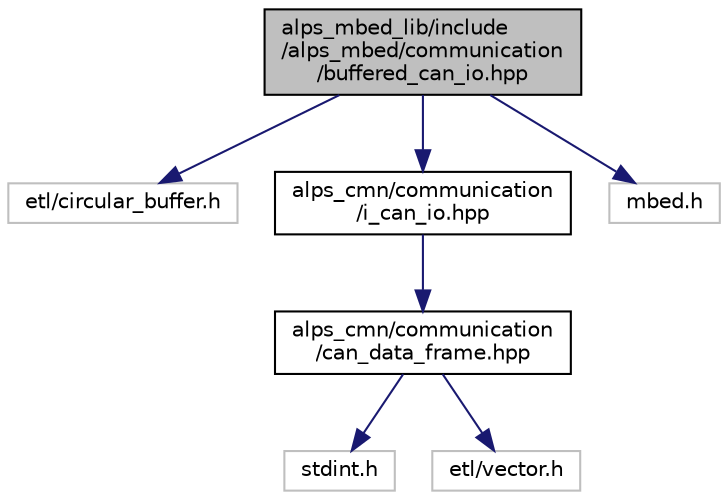digraph "alps_mbed_lib/include/alps_mbed/communication/buffered_can_io.hpp"
{
 // LATEX_PDF_SIZE
  edge [fontname="Helvetica",fontsize="10",labelfontname="Helvetica",labelfontsize="10"];
  node [fontname="Helvetica",fontsize="10",shape=record];
  Node1 [label="alps_mbed_lib/include\l/alps_mbed/communication\l/buffered_can_io.hpp",height=0.2,width=0.4,color="black", fillcolor="grey75", style="filled", fontcolor="black",tooltip="MbedのCAN通信IOクラス"];
  Node1 -> Node2 [color="midnightblue",fontsize="10",style="solid",fontname="Helvetica"];
  Node2 [label="etl/circular_buffer.h",height=0.2,width=0.4,color="grey75", fillcolor="white", style="filled",tooltip=" "];
  Node1 -> Node3 [color="midnightblue",fontsize="10",style="solid",fontname="Helvetica"];
  Node3 [label="alps_cmn/communication\l/i_can_io.hpp",height=0.2,width=0.4,color="black", fillcolor="white", style="filled",URL="$i__can__io_8hpp.html",tooltip=" "];
  Node3 -> Node4 [color="midnightblue",fontsize="10",style="solid",fontname="Helvetica"];
  Node4 [label="alps_cmn/communication\l/can_data_frame.hpp",height=0.2,width=0.4,color="black", fillcolor="white", style="filled",URL="$can__data__frame_8hpp.html",tooltip="CANフレームを表す構造体"];
  Node4 -> Node5 [color="midnightblue",fontsize="10",style="solid",fontname="Helvetica"];
  Node5 [label="stdint.h",height=0.2,width=0.4,color="grey75", fillcolor="white", style="filled",tooltip=" "];
  Node4 -> Node6 [color="midnightblue",fontsize="10",style="solid",fontname="Helvetica"];
  Node6 [label="etl/vector.h",height=0.2,width=0.4,color="grey75", fillcolor="white", style="filled",tooltip=" "];
  Node1 -> Node7 [color="midnightblue",fontsize="10",style="solid",fontname="Helvetica"];
  Node7 [label="mbed.h",height=0.2,width=0.4,color="grey75", fillcolor="white", style="filled",tooltip=" "];
}
